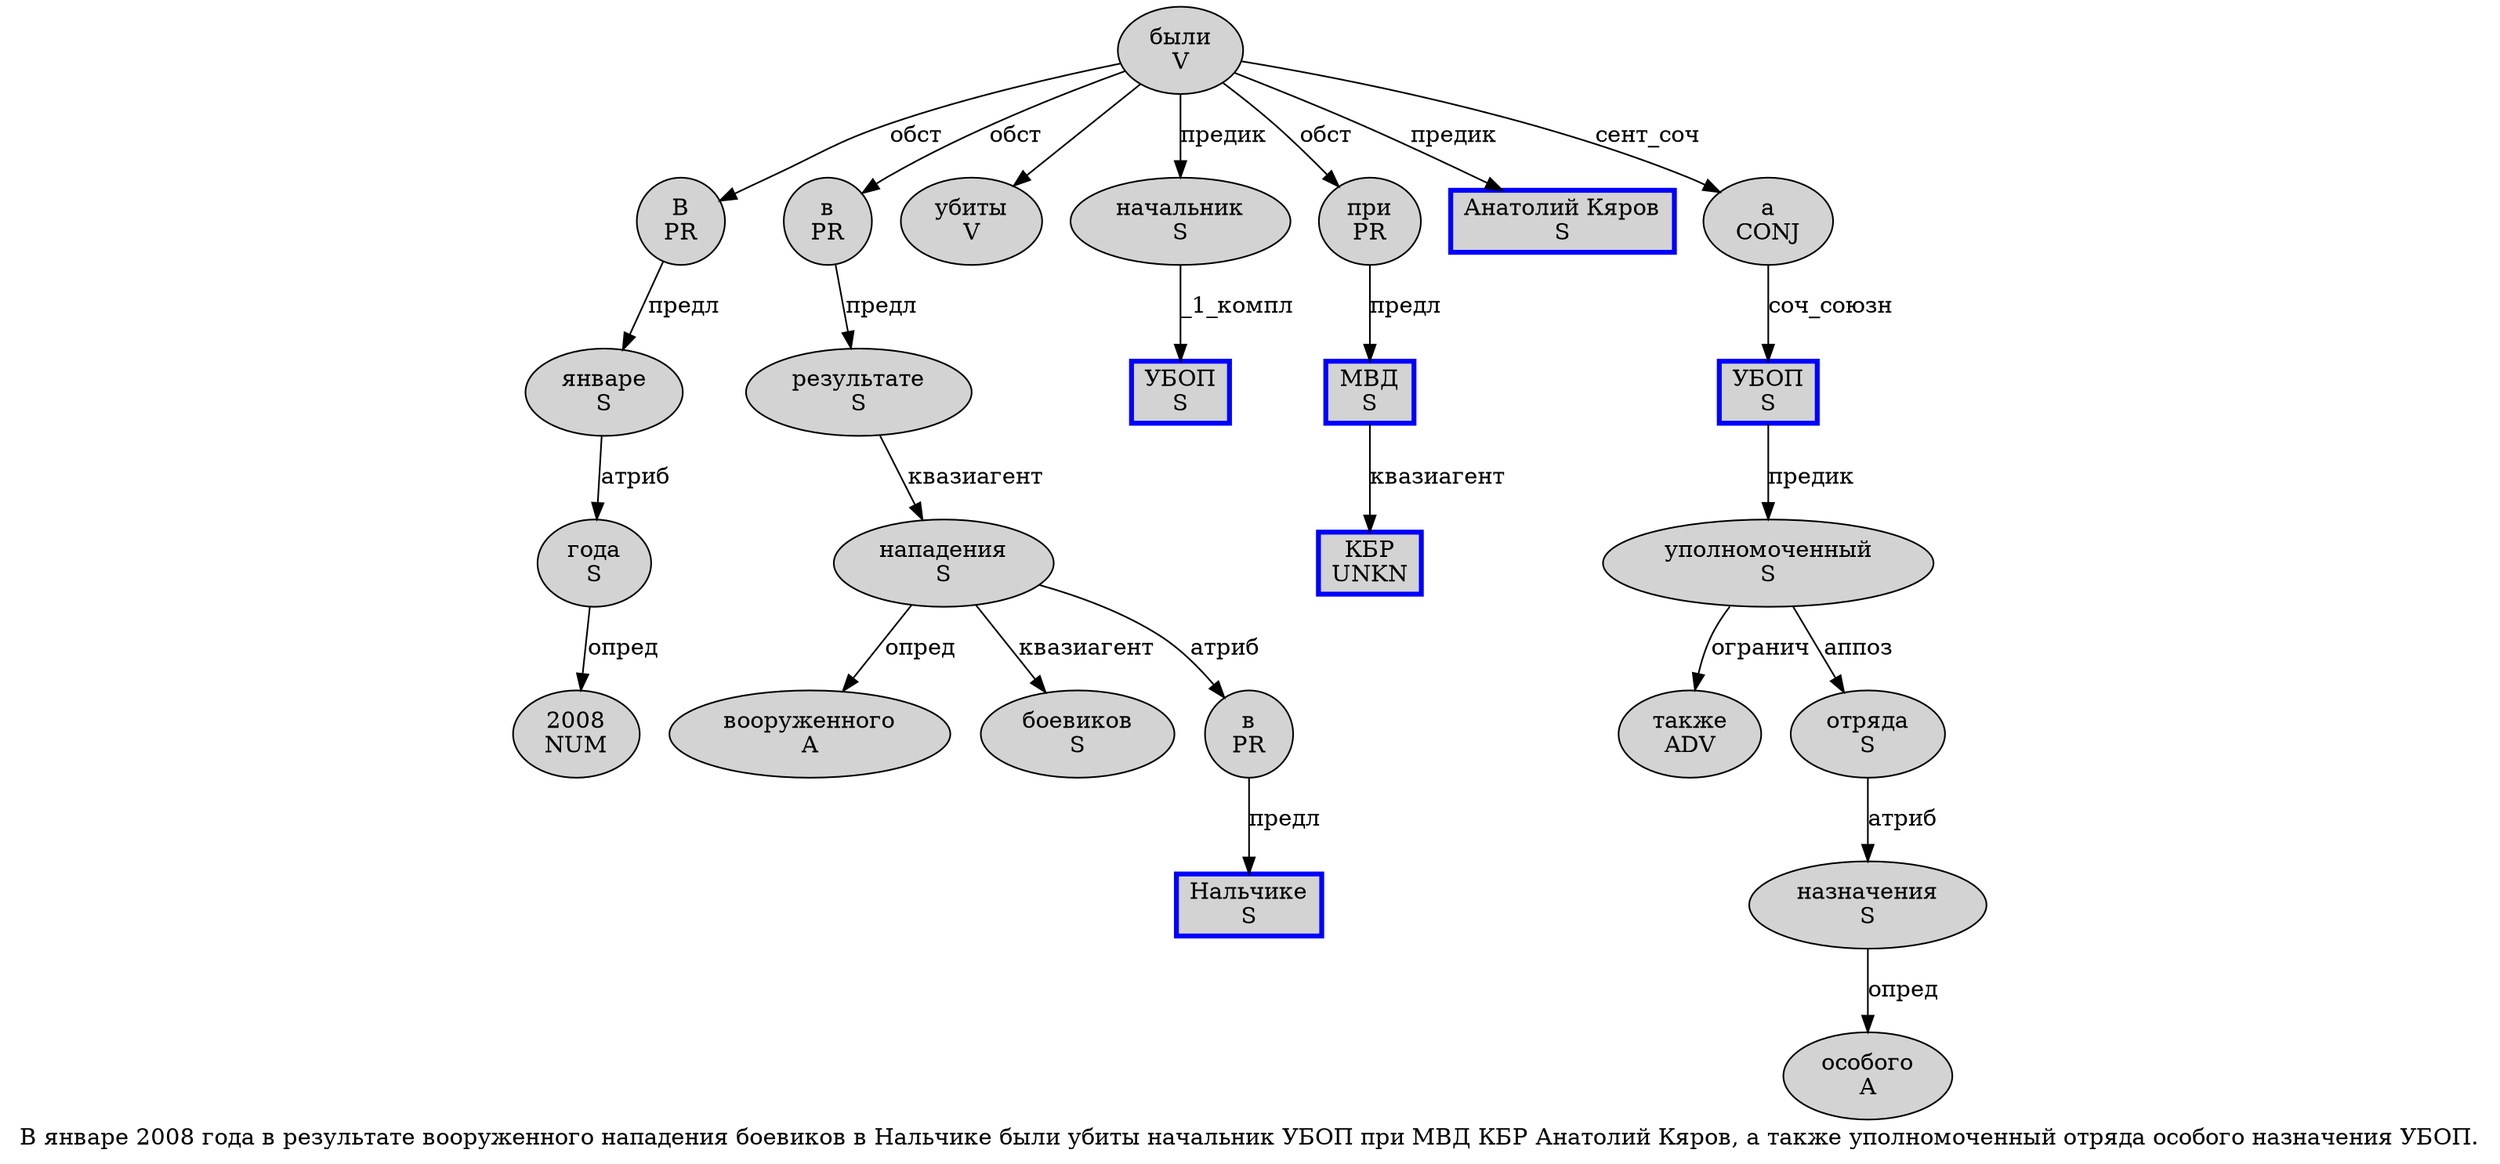 digraph SENTENCE_1045 {
	graph [label="В январе 2008 года в результате вооруженного нападения боевиков в Нальчике были убиты начальник УБОП при МВД КБР Анатолий Кяров, а также уполномоченный отряда особого назначения УБОП."]
	node [style=filled]
		0 [label="В
PR" color="" fillcolor=lightgray penwidth=1 shape=ellipse]
		1 [label="январе
S" color="" fillcolor=lightgray penwidth=1 shape=ellipse]
		2 [label="2008
NUM" color="" fillcolor=lightgray penwidth=1 shape=ellipse]
		3 [label="года
S" color="" fillcolor=lightgray penwidth=1 shape=ellipse]
		4 [label="в
PR" color="" fillcolor=lightgray penwidth=1 shape=ellipse]
		5 [label="результате
S" color="" fillcolor=lightgray penwidth=1 shape=ellipse]
		6 [label="вооруженного
A" color="" fillcolor=lightgray penwidth=1 shape=ellipse]
		7 [label="нападения
S" color="" fillcolor=lightgray penwidth=1 shape=ellipse]
		8 [label="боевиков
S" color="" fillcolor=lightgray penwidth=1 shape=ellipse]
		9 [label="в
PR" color="" fillcolor=lightgray penwidth=1 shape=ellipse]
		10 [label="Нальчике
S" color=blue fillcolor=lightgray penwidth=3 shape=box]
		11 [label="были
V" color="" fillcolor=lightgray penwidth=1 shape=ellipse]
		12 [label="убиты
V" color="" fillcolor=lightgray penwidth=1 shape=ellipse]
		13 [label="начальник
S" color="" fillcolor=lightgray penwidth=1 shape=ellipse]
		14 [label="УБОП
S" color=blue fillcolor=lightgray penwidth=3 shape=box]
		15 [label="при
PR" color="" fillcolor=lightgray penwidth=1 shape=ellipse]
		16 [label="МВД
S" color=blue fillcolor=lightgray penwidth=3 shape=box]
		17 [label="КБР
UNKN" color=blue fillcolor=lightgray penwidth=3 shape=box]
		18 [label="Анатолий Кяров
S" color=blue fillcolor=lightgray penwidth=3 shape=box]
		20 [label="а
CONJ" color="" fillcolor=lightgray penwidth=1 shape=ellipse]
		21 [label="также
ADV" color="" fillcolor=lightgray penwidth=1 shape=ellipse]
		22 [label="уполномоченный
S" color="" fillcolor=lightgray penwidth=1 shape=ellipse]
		23 [label="отряда
S" color="" fillcolor=lightgray penwidth=1 shape=ellipse]
		24 [label="особого
A" color="" fillcolor=lightgray penwidth=1 shape=ellipse]
		25 [label="назначения
S" color="" fillcolor=lightgray penwidth=1 shape=ellipse]
		26 [label="УБОП
S" color=blue fillcolor=lightgray penwidth=3 shape=box]
			23 -> 25 [label="атриб"]
			13 -> 14 [label="_1_компл"]
			11 -> 0 [label="обст"]
			11 -> 4 [label="обст"]
			11 -> 12
			11 -> 13 [label="предик"]
			11 -> 15 [label="обст"]
			11 -> 18 [label="предик"]
			11 -> 20 [label="сент_соч"]
			9 -> 10 [label="предл"]
			20 -> 26 [label="соч_союзн"]
			15 -> 16 [label="предл"]
			5 -> 7 [label="квазиагент"]
			4 -> 5 [label="предл"]
			1 -> 3 [label="атриб"]
			3 -> 2 [label="опред"]
			16 -> 17 [label="квазиагент"]
			7 -> 6 [label="опред"]
			7 -> 8 [label="квазиагент"]
			7 -> 9 [label="атриб"]
			0 -> 1 [label="предл"]
			25 -> 24 [label="опред"]
			26 -> 22 [label="предик"]
			22 -> 21 [label="огранич"]
			22 -> 23 [label="аппоз"]
}